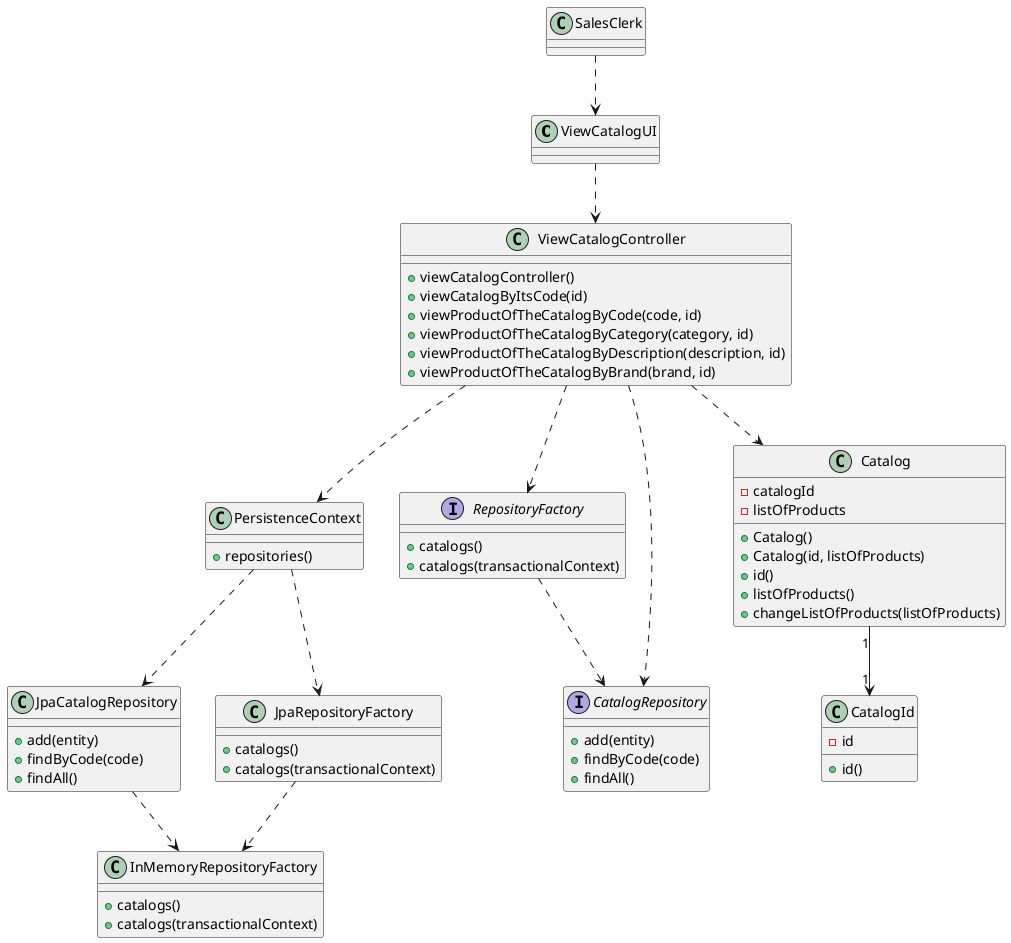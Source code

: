 @startuml
'https://plantuml.com/sequence-diagram

class ViewCatalogUI
class ViewCatalogController
class PersistenceContext
class RepositoryFactory
class CatalogRepository
class Catalog
class InMemoryRepositoryFactory

class ViewCatalogController {
+ viewCatalogController()
+ viewCatalogByItsCode(id)
+ viewProductOfTheCatalogByCode(code, id)
+ viewProductOfTheCatalogByCategory(category, id)
+ viewProductOfTheCatalogByDescription(description, id)
+ viewProductOfTheCatalogByBrand(brand, id)
}

class PersistenceContext {
+ repositories()
}

class Catalog {
-catalogId
-listOfProducts
+ Catalog()
+ Catalog(id, listOfProducts)
+ id()
+ listOfProducts()
+ changeListOfProducts(listOfProducts)
}

class CatalogId {
-id
+id()
}

interface RepositoryFactory {
+ catalogs()
+ catalogs(transactionalContext)
}

interface CatalogRepository {
+ add(entity)
+ findByCode(code)
+ findAll()
}

class JpaCatalogRepository {
+ add(entity)
+ findByCode(code)
+ findAll()
}

class JpaRepositoryFactory {
+ catalogs()
+ catalogs(transactionalContext)
}

class InMemoryRepositoryFactory {
+ catalogs()
+ catalogs(transactionalContext)
}

ViewCatalogUI..> ViewCatalogController
SalesClerk ..> ViewCatalogUI
ViewCatalogController ..> Catalog
ViewCatalogController ..> PersistenceContext
ViewCatalogController ..> CatalogRepository
ViewCatalogController ..> RepositoryFactory

RepositoryFactory ..> CatalogRepository
PersistenceContext ..> JpaCatalogRepository
PersistenceContext ..> JpaRepositoryFactory
JpaCatalogRepository ..> InMemoryRepositoryFactory
JpaRepositoryFactory ..> InMemoryRepositoryFactory

Catalog "1" --> "1" CatalogId
@enduml